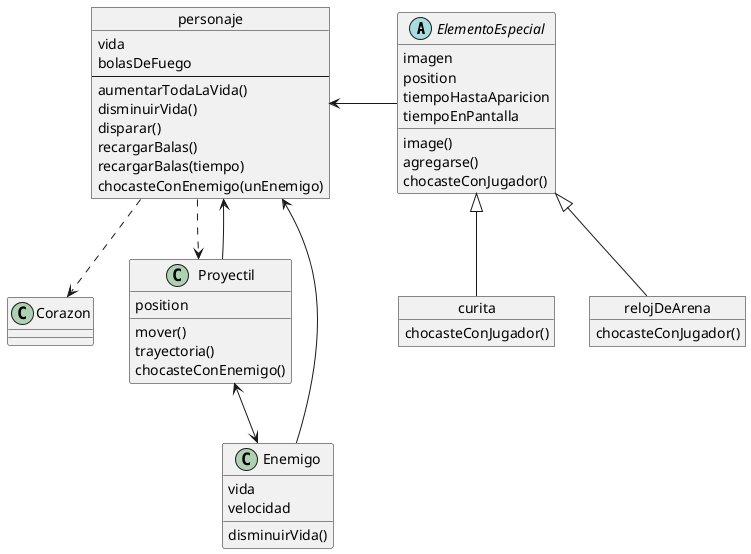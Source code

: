 @startuml Diagramas

abstract class ElementoEspecial {
    imagen
    position
    tiempoHastaAparicion
    tiempoEnPantalla

    image()
    agregarse()
    chocasteConJugador()

}

object curita {

    chocasteConJugador()
}

object relojDeArena {

    chocasteConJugador()
} 

ElementoEspecial <|-- curita
ElementoEspecial <|-- relojDeArena


object personaje {
    vida
    bolasDeFuego
    ----
    aumentarTodaLaVida()
    disminuirVida()
    disparar()
    recargarBalas()
    recargarBalas(tiempo)
    chocasteConEnemigo(unEnemigo)
}

ElementoEspecial -l-> personaje

class Corazon {

}

class Proyectil {
    position

    mover()
    trayectoria()
    chocasteConEnemigo()

}

personaje ..> Proyectil
personaje ..> Corazon
Proyectil --> personaje

 class Enemigo {
    vida
    velocidad

    disminuirVida()

}



Enemigo --> personaje
Proyectil <--> Enemigo




@enduml


